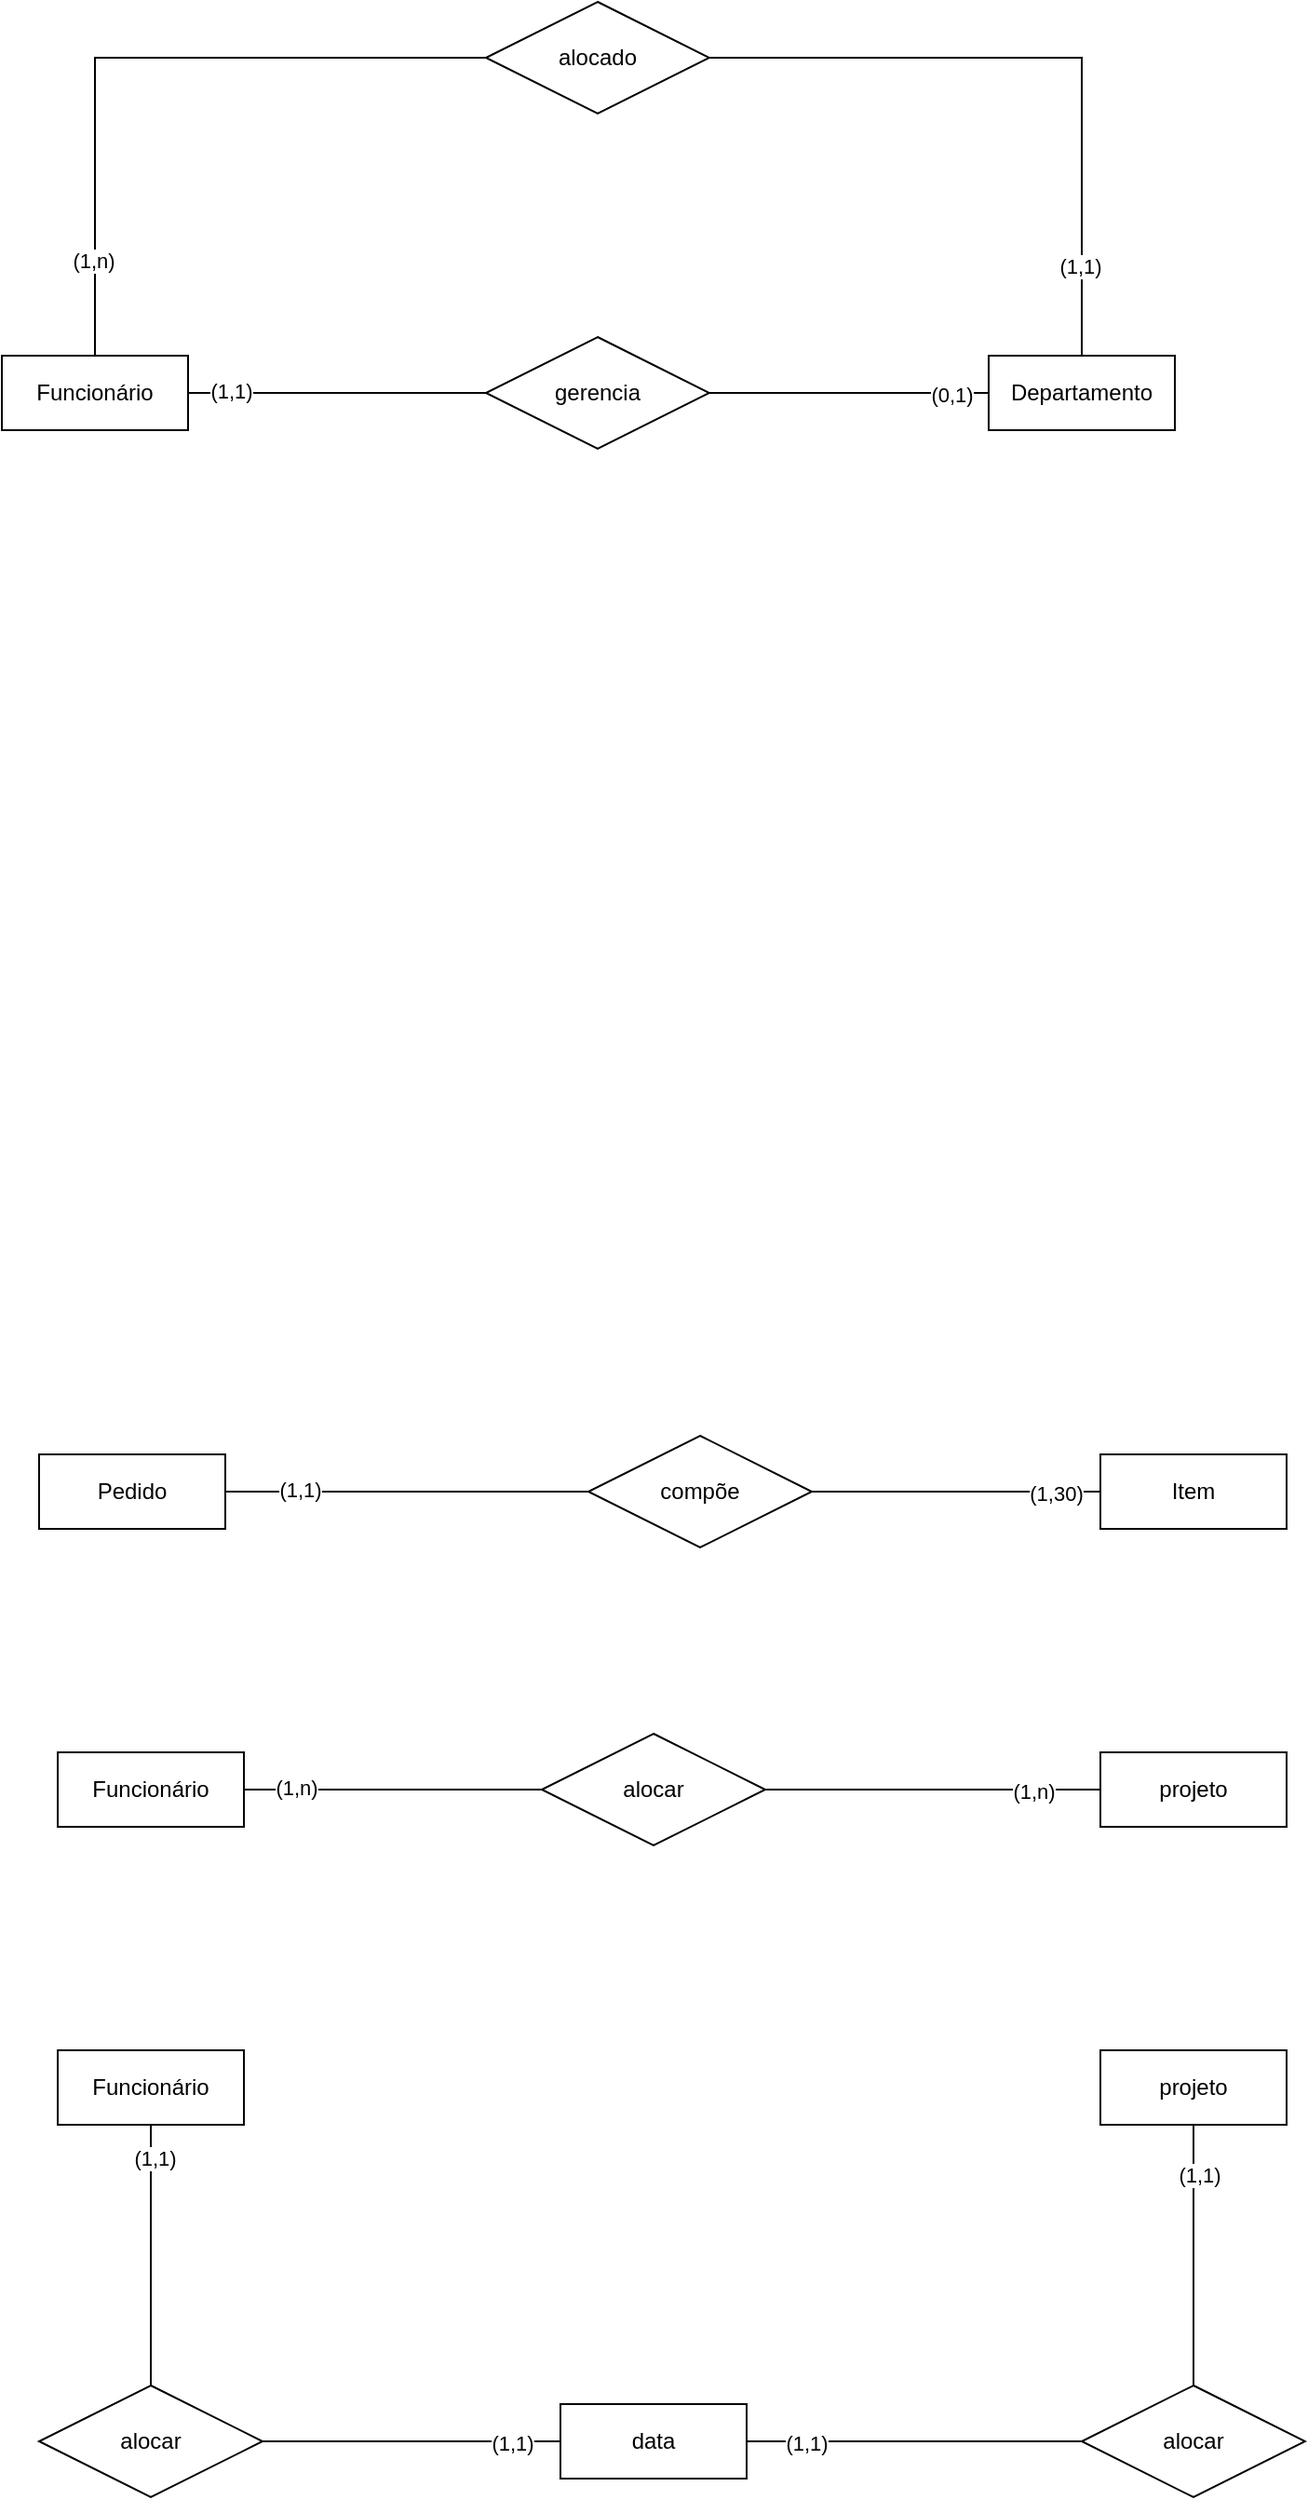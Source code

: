 <mxfile version="16.2.7" type="github">
  <diagram id="vkrhXeMHT3cBky5PWlgY" name="Page-1">
    <mxGraphModel dx="1168" dy="730" grid="1" gridSize="10" guides="1" tooltips="1" connect="1" arrows="1" fold="1" page="1" pageScale="1" pageWidth="1169" pageHeight="827" math="0" shadow="0">
      <root>
        <mxCell id="0" />
        <mxCell id="1" parent="0" />
        <mxCell id="rkJIoJeZiBqSUMwVUOc6-4" value="" style="edgeStyle=orthogonalEdgeStyle;rounded=0;orthogonalLoop=1;jettySize=auto;html=1;entryX=0.083;entryY=0.5;entryDx=0;entryDy=0;entryPerimeter=0;endArrow=none;endFill=0;exitX=0.5;exitY=0;exitDx=0;exitDy=0;" edge="1" parent="1" source="rkJIoJeZiBqSUMwVUOc6-10" target="rkJIoJeZiBqSUMwVUOc6-3">
          <mxGeometry relative="1" as="geometry">
            <mxPoint x="330" y="190" as="targetPoint" />
            <mxPoint x="250" y="190" as="sourcePoint" />
            <Array as="points">
              <mxPoint x="200" y="190" />
            </Array>
          </mxGeometry>
        </mxCell>
        <mxCell id="rkJIoJeZiBqSUMwVUOc6-7" value="(1,n)" style="edgeLabel;html=1;align=center;verticalAlign=middle;resizable=0;points=[];" vertex="1" connectable="0" parent="rkJIoJeZiBqSUMwVUOc6-4">
          <mxGeometry x="-0.729" y="1" relative="1" as="geometry">
            <mxPoint as="offset" />
          </mxGeometry>
        </mxCell>
        <mxCell id="rkJIoJeZiBqSUMwVUOc6-5" value="" style="edgeStyle=orthogonalEdgeStyle;rounded=0;orthogonalLoop=1;jettySize=auto;html=1;endArrow=none;endFill=0;entryX=0.5;entryY=0;entryDx=0;entryDy=0;" edge="1" parent="1" source="rkJIoJeZiBqSUMwVUOc6-3" target="rkJIoJeZiBqSUMwVUOc6-11">
          <mxGeometry relative="1" as="geometry">
            <mxPoint x="680" y="190" as="targetPoint" />
          </mxGeometry>
        </mxCell>
        <mxCell id="rkJIoJeZiBqSUMwVUOc6-6" value="(1,1)" style="edgeLabel;html=1;align=center;verticalAlign=middle;resizable=0;points=[];" vertex="1" connectable="0" parent="rkJIoJeZiBqSUMwVUOc6-5">
          <mxGeometry x="0.733" y="-1" relative="1" as="geometry">
            <mxPoint as="offset" />
          </mxGeometry>
        </mxCell>
        <mxCell id="rkJIoJeZiBqSUMwVUOc6-3" value="alocado" style="shape=rhombus;perimeter=rhombusPerimeter;whiteSpace=wrap;html=1;align=center;" vertex="1" parent="1">
          <mxGeometry x="410" y="160" width="120" height="60" as="geometry" />
        </mxCell>
        <mxCell id="rkJIoJeZiBqSUMwVUOc6-8" value="" style="edgeStyle=orthogonalEdgeStyle;rounded=0;orthogonalLoop=1;jettySize=auto;html=1;entryX=0.083;entryY=0.5;entryDx=0;entryDy=0;entryPerimeter=0;endArrow=none;endFill=0;" edge="1" parent="1" source="rkJIoJeZiBqSUMwVUOc6-10" target="rkJIoJeZiBqSUMwVUOc6-14">
          <mxGeometry relative="1" as="geometry">
            <mxPoint x="330" y="370" as="targetPoint" />
          </mxGeometry>
        </mxCell>
        <mxCell id="rkJIoJeZiBqSUMwVUOc6-9" value="(1,1)" style="edgeLabel;html=1;align=center;verticalAlign=middle;resizable=0;points=[];" vertex="1" connectable="0" parent="rkJIoJeZiBqSUMwVUOc6-8">
          <mxGeometry x="-0.729" y="1" relative="1" as="geometry">
            <mxPoint as="offset" />
          </mxGeometry>
        </mxCell>
        <mxCell id="rkJIoJeZiBqSUMwVUOc6-10" value="Funcionário" style="whiteSpace=wrap;html=1;align=center;" vertex="1" parent="1">
          <mxGeometry x="150" y="350" width="100" height="40" as="geometry" />
        </mxCell>
        <mxCell id="rkJIoJeZiBqSUMwVUOc6-11" value="Departamento" style="whiteSpace=wrap;html=1;align=center;" vertex="1" parent="1">
          <mxGeometry x="680" y="350" width="100" height="40" as="geometry" />
        </mxCell>
        <mxCell id="rkJIoJeZiBqSUMwVUOc6-12" value="" style="edgeStyle=orthogonalEdgeStyle;rounded=0;orthogonalLoop=1;jettySize=auto;html=1;endArrow=none;endFill=0;entryX=0;entryY=0.5;entryDx=0;entryDy=0;" edge="1" parent="1" source="rkJIoJeZiBqSUMwVUOc6-14" target="rkJIoJeZiBqSUMwVUOc6-11">
          <mxGeometry relative="1" as="geometry">
            <mxPoint x="610" y="370" as="targetPoint" />
          </mxGeometry>
        </mxCell>
        <mxCell id="rkJIoJeZiBqSUMwVUOc6-13" value="(0,1)" style="edgeLabel;html=1;align=center;verticalAlign=middle;resizable=0;points=[];" vertex="1" connectable="0" parent="rkJIoJeZiBqSUMwVUOc6-12">
          <mxGeometry x="0.733" y="-1" relative="1" as="geometry">
            <mxPoint as="offset" />
          </mxGeometry>
        </mxCell>
        <mxCell id="rkJIoJeZiBqSUMwVUOc6-14" value="gerencia" style="shape=rhombus;perimeter=rhombusPerimeter;whiteSpace=wrap;html=1;align=center;" vertex="1" parent="1">
          <mxGeometry x="410" y="340" width="120" height="60" as="geometry" />
        </mxCell>
        <mxCell id="rkJIoJeZiBqSUMwVUOc6-25" value="" style="edgeStyle=orthogonalEdgeStyle;rounded=0;orthogonalLoop=1;jettySize=auto;html=1;endArrow=none;endFill=0;" edge="1" parent="1" source="rkJIoJeZiBqSUMwVUOc6-15" target="rkJIoJeZiBqSUMwVUOc6-17">
          <mxGeometry relative="1" as="geometry">
            <mxPoint x="350" y="960" as="targetPoint" />
          </mxGeometry>
        </mxCell>
        <mxCell id="rkJIoJeZiBqSUMwVUOc6-27" value="(1,1)" style="edgeLabel;html=1;align=center;verticalAlign=middle;resizable=0;points=[];" vertex="1" connectable="0" parent="rkJIoJeZiBqSUMwVUOc6-25">
          <mxGeometry x="-0.59" y="1" relative="1" as="geometry">
            <mxPoint as="offset" />
          </mxGeometry>
        </mxCell>
        <mxCell id="rkJIoJeZiBqSUMwVUOc6-15" value="Pedido" style="whiteSpace=wrap;html=1;align=center;" vertex="1" parent="1">
          <mxGeometry x="170" y="940" width="100" height="40" as="geometry" />
        </mxCell>
        <mxCell id="rkJIoJeZiBqSUMwVUOc6-16" value="Item" style="whiteSpace=wrap;html=1;align=center;" vertex="1" parent="1">
          <mxGeometry x="740" y="940" width="100" height="40" as="geometry" />
        </mxCell>
        <mxCell id="rkJIoJeZiBqSUMwVUOc6-26" value="" style="edgeStyle=orthogonalEdgeStyle;rounded=0;orthogonalLoop=1;jettySize=auto;html=1;endArrow=none;endFill=0;" edge="1" parent="1" source="rkJIoJeZiBqSUMwVUOc6-17" target="rkJIoJeZiBqSUMwVUOc6-16">
          <mxGeometry relative="1" as="geometry">
            <mxPoint x="665" y="960" as="targetPoint" />
          </mxGeometry>
        </mxCell>
        <mxCell id="rkJIoJeZiBqSUMwVUOc6-28" value="(1,30)" style="edgeLabel;html=1;align=center;verticalAlign=middle;resizable=0;points=[];" vertex="1" connectable="0" parent="rkJIoJeZiBqSUMwVUOc6-26">
          <mxGeometry x="0.69" y="-1" relative="1" as="geometry">
            <mxPoint as="offset" />
          </mxGeometry>
        </mxCell>
        <mxCell id="rkJIoJeZiBqSUMwVUOc6-17" value="compõe" style="shape=rhombus;perimeter=rhombusPerimeter;whiteSpace=wrap;html=1;align=center;" vertex="1" parent="1">
          <mxGeometry x="465" y="930" width="120" height="60" as="geometry" />
        </mxCell>
        <mxCell id="rkJIoJeZiBqSUMwVUOc6-29" value="" style="edgeStyle=orthogonalEdgeStyle;rounded=0;orthogonalLoop=1;jettySize=auto;html=1;endArrow=none;endFill=0;" edge="1" parent="1" source="rkJIoJeZiBqSUMwVUOc6-20" target="rkJIoJeZiBqSUMwVUOc6-24">
          <mxGeometry relative="1" as="geometry">
            <mxPoint x="360" y="1120" as="targetPoint" />
          </mxGeometry>
        </mxCell>
        <mxCell id="rkJIoJeZiBqSUMwVUOc6-31" value="(1,n)" style="edgeLabel;html=1;align=center;verticalAlign=middle;resizable=0;points=[];" vertex="1" connectable="0" parent="rkJIoJeZiBqSUMwVUOc6-29">
          <mxGeometry x="-0.65" y="1" relative="1" as="geometry">
            <mxPoint as="offset" />
          </mxGeometry>
        </mxCell>
        <mxCell id="rkJIoJeZiBqSUMwVUOc6-20" value="Funcionário" style="whiteSpace=wrap;html=1;align=center;" vertex="1" parent="1">
          <mxGeometry x="180" y="1100" width="100" height="40" as="geometry" />
        </mxCell>
        <mxCell id="rkJIoJeZiBqSUMwVUOc6-21" value="projeto" style="whiteSpace=wrap;html=1;align=center;" vertex="1" parent="1">
          <mxGeometry x="740" y="1100" width="100" height="40" as="geometry" />
        </mxCell>
        <mxCell id="rkJIoJeZiBqSUMwVUOc6-30" value="" style="edgeStyle=orthogonalEdgeStyle;rounded=0;orthogonalLoop=1;jettySize=auto;html=1;endArrow=none;endFill=0;entryX=0;entryY=0.5;entryDx=0;entryDy=0;" edge="1" parent="1" source="rkJIoJeZiBqSUMwVUOc6-24" target="rkJIoJeZiBqSUMwVUOc6-21">
          <mxGeometry relative="1" as="geometry">
            <mxPoint x="640" y="1120" as="targetPoint" />
          </mxGeometry>
        </mxCell>
        <mxCell id="rkJIoJeZiBqSUMwVUOc6-32" value="(1,n)" style="edgeLabel;html=1;align=center;verticalAlign=middle;resizable=0;points=[];" vertex="1" connectable="0" parent="rkJIoJeZiBqSUMwVUOc6-30">
          <mxGeometry x="0.6" y="-1" relative="1" as="geometry">
            <mxPoint as="offset" />
          </mxGeometry>
        </mxCell>
        <mxCell id="rkJIoJeZiBqSUMwVUOc6-24" value="alocar" style="shape=rhombus;perimeter=rhombusPerimeter;whiteSpace=wrap;html=1;align=center;" vertex="1" parent="1">
          <mxGeometry x="440" y="1090" width="120" height="60" as="geometry" />
        </mxCell>
        <mxCell id="rkJIoJeZiBqSUMwVUOc6-33" value="data" style="whiteSpace=wrap;html=1;align=center;" vertex="1" parent="1">
          <mxGeometry x="450" y="1450" width="100" height="40" as="geometry" />
        </mxCell>
        <mxCell id="rkJIoJeZiBqSUMwVUOc6-37" value="" style="edgeStyle=orthogonalEdgeStyle;rounded=0;orthogonalLoop=1;jettySize=auto;html=1;endArrow=none;endFill=0;exitX=0.5;exitY=1;exitDx=0;exitDy=0;entryX=0.5;entryY=0;entryDx=0;entryDy=0;" edge="1" parent="1" source="rkJIoJeZiBqSUMwVUOc6-39" target="rkJIoJeZiBqSUMwVUOc6-46">
          <mxGeometry relative="1" as="geometry">
            <mxPoint x="440" y="1280" as="targetPoint" />
          </mxGeometry>
        </mxCell>
        <mxCell id="rkJIoJeZiBqSUMwVUOc6-38" value="(1,n)" style="edgeLabel;html=1;align=center;verticalAlign=middle;resizable=0;points=[];" vertex="1" connectable="0" parent="rkJIoJeZiBqSUMwVUOc6-37">
          <mxGeometry x="-0.65" y="1" relative="1" as="geometry">
            <mxPoint y="-48" as="offset" />
          </mxGeometry>
        </mxCell>
        <mxCell id="rkJIoJeZiBqSUMwVUOc6-50" value="(1,1)" style="edgeLabel;html=1;align=center;verticalAlign=middle;resizable=0;points=[];" vertex="1" connectable="0" parent="rkJIoJeZiBqSUMwVUOc6-37">
          <mxGeometry x="-0.743" y="2" relative="1" as="geometry">
            <mxPoint as="offset" />
          </mxGeometry>
        </mxCell>
        <mxCell id="rkJIoJeZiBqSUMwVUOc6-39" value="Funcionário" style="whiteSpace=wrap;html=1;align=center;" vertex="1" parent="1">
          <mxGeometry x="180" y="1260" width="100" height="40" as="geometry" />
        </mxCell>
        <mxCell id="rkJIoJeZiBqSUMwVUOc6-40" value="projeto" style="whiteSpace=wrap;html=1;align=center;" vertex="1" parent="1">
          <mxGeometry x="740" y="1260" width="100" height="40" as="geometry" />
        </mxCell>
        <mxCell id="rkJIoJeZiBqSUMwVUOc6-41" value="" style="edgeStyle=orthogonalEdgeStyle;rounded=0;orthogonalLoop=1;jettySize=auto;html=1;endArrow=none;endFill=0;entryX=0.5;entryY=1;entryDx=0;entryDy=0;exitX=0.5;exitY=0;exitDx=0;exitDy=0;" edge="1" parent="1" source="rkJIoJeZiBqSUMwVUOc6-47" target="rkJIoJeZiBqSUMwVUOc6-40">
          <mxGeometry relative="1" as="geometry">
            <mxPoint x="640" y="1280" as="targetPoint" />
            <mxPoint x="560" y="1280" as="sourcePoint" />
          </mxGeometry>
        </mxCell>
        <mxCell id="rkJIoJeZiBqSUMwVUOc6-53" value="(1,1)" style="edgeLabel;html=1;align=center;verticalAlign=middle;resizable=0;points=[];" vertex="1" connectable="0" parent="rkJIoJeZiBqSUMwVUOc6-41">
          <mxGeometry x="0.614" y="-3" relative="1" as="geometry">
            <mxPoint as="offset" />
          </mxGeometry>
        </mxCell>
        <mxCell id="rkJIoJeZiBqSUMwVUOc6-48" value="" style="edgeStyle=orthogonalEdgeStyle;rounded=0;orthogonalLoop=1;jettySize=auto;html=1;endArrow=none;endFill=0;entryX=0;entryY=0.5;entryDx=0;entryDy=0;" edge="1" parent="1" source="rkJIoJeZiBqSUMwVUOc6-46" target="rkJIoJeZiBqSUMwVUOc6-33">
          <mxGeometry relative="1" as="geometry">
            <mxPoint x="370" y="1460" as="targetPoint" />
          </mxGeometry>
        </mxCell>
        <mxCell id="rkJIoJeZiBqSUMwVUOc6-51" value="(1,1)" style="edgeLabel;html=1;align=center;verticalAlign=middle;resizable=0;points=[];" vertex="1" connectable="0" parent="rkJIoJeZiBqSUMwVUOc6-48">
          <mxGeometry x="0.675" y="-1" relative="1" as="geometry">
            <mxPoint as="offset" />
          </mxGeometry>
        </mxCell>
        <mxCell id="rkJIoJeZiBqSUMwVUOc6-46" value="alocar" style="shape=rhombus;perimeter=rhombusPerimeter;whiteSpace=wrap;html=1;align=center;" vertex="1" parent="1">
          <mxGeometry x="170" y="1440" width="120" height="60" as="geometry" />
        </mxCell>
        <mxCell id="rkJIoJeZiBqSUMwVUOc6-49" value="" style="edgeStyle=orthogonalEdgeStyle;rounded=0;orthogonalLoop=1;jettySize=auto;html=1;endArrow=none;endFill=0;entryX=1;entryY=0.5;entryDx=0;entryDy=0;" edge="1" parent="1" source="rkJIoJeZiBqSUMwVUOc6-47" target="rkJIoJeZiBqSUMwVUOc6-33">
          <mxGeometry relative="1" as="geometry">
            <mxPoint x="650" y="1460" as="targetPoint" />
          </mxGeometry>
        </mxCell>
        <mxCell id="rkJIoJeZiBqSUMwVUOc6-52" value="(1,1)" style="edgeLabel;html=1;align=center;verticalAlign=middle;resizable=0;points=[];" vertex="1" connectable="0" parent="rkJIoJeZiBqSUMwVUOc6-49">
          <mxGeometry x="0.644" y="1" relative="1" as="geometry">
            <mxPoint as="offset" />
          </mxGeometry>
        </mxCell>
        <mxCell id="rkJIoJeZiBqSUMwVUOc6-47" value="alocar" style="shape=rhombus;perimeter=rhombusPerimeter;whiteSpace=wrap;html=1;align=center;" vertex="1" parent="1">
          <mxGeometry x="730" y="1440" width="120" height="60" as="geometry" />
        </mxCell>
      </root>
    </mxGraphModel>
  </diagram>
</mxfile>

